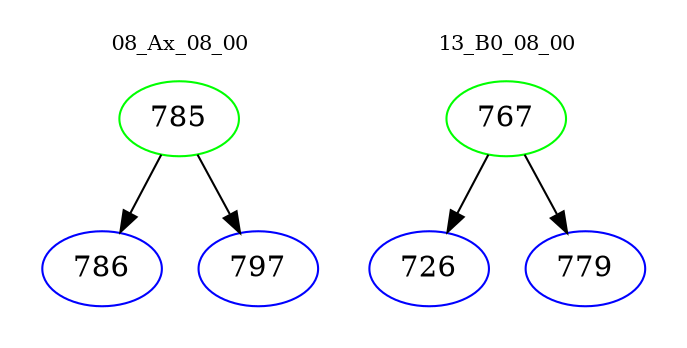 digraph{
subgraph cluster_0 {
color = white
label = "08_Ax_08_00";
fontsize=10;
T0_785 [label="785", color="green"]
T0_785 -> T0_786 [color="black"]
T0_786 [label="786", color="blue"]
T0_785 -> T0_797 [color="black"]
T0_797 [label="797", color="blue"]
}
subgraph cluster_1 {
color = white
label = "13_B0_08_00";
fontsize=10;
T1_767 [label="767", color="green"]
T1_767 -> T1_726 [color="black"]
T1_726 [label="726", color="blue"]
T1_767 -> T1_779 [color="black"]
T1_779 [label="779", color="blue"]
}
}
